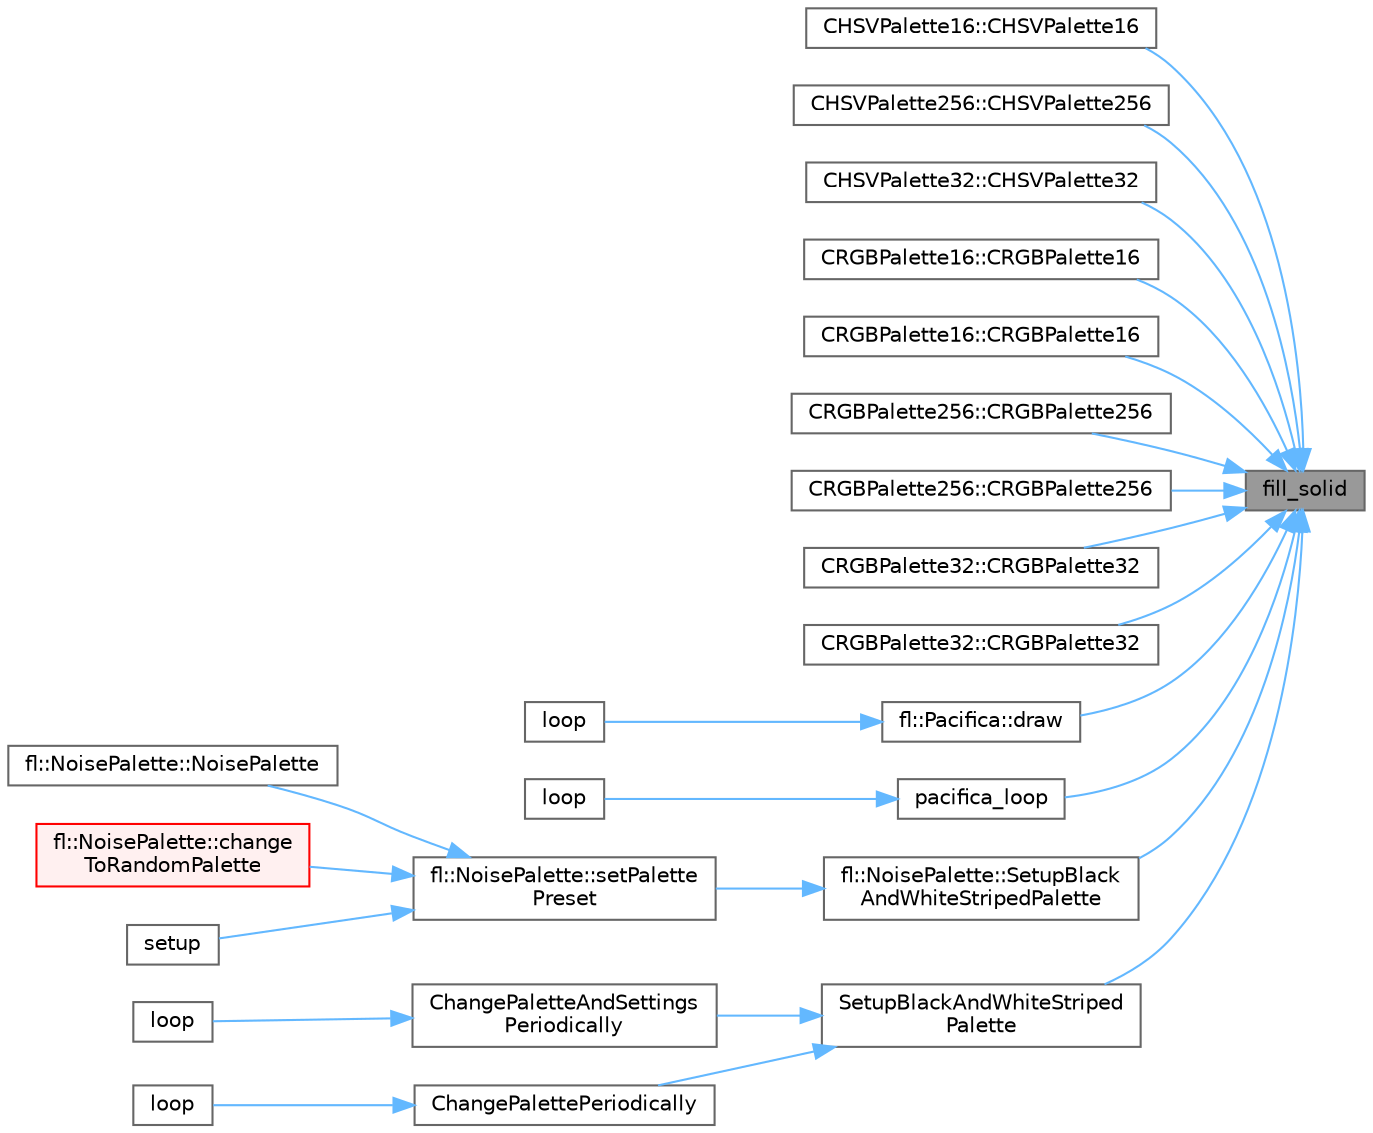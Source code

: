 digraph "fill_solid"
{
 // LATEX_PDF_SIZE
  bgcolor="transparent";
  edge [fontname=Helvetica,fontsize=10,labelfontname=Helvetica,labelfontsize=10];
  node [fontname=Helvetica,fontsize=10,shape=box,height=0.2,width=0.4];
  rankdir="RL";
  Node1 [id="Node000001",label="fill_solid",height=0.2,width=0.4,color="gray40", fillcolor="grey60", style="filled", fontcolor="black",tooltip="Fill a range of LEDs with a solid color."];
  Node1 -> Node2 [id="edge1_Node000001_Node000002",dir="back",color="steelblue1",style="solid",tooltip=" "];
  Node2 [id="Node000002",label="CHSVPalette16::CHSVPalette16",height=0.2,width=0.4,color="grey40", fillcolor="white", style="filled",URL="$d6/d39/group___palette_classes.html#a027e4e8f0ea7f2e8622e2376e3699e40",tooltip="Create palette filled with one color."];
  Node1 -> Node3 [id="edge2_Node000001_Node000003",dir="back",color="steelblue1",style="solid",tooltip=" "];
  Node3 [id="Node000003",label="CHSVPalette256::CHSVPalette256",height=0.2,width=0.4,color="grey40", fillcolor="white", style="filled",URL="$d6/d39/group___palette_classes.html#a6b0595b0dcf855b06ddce441c6293ab5",tooltip="Create palette filled with one color."];
  Node1 -> Node4 [id="edge3_Node000001_Node000004",dir="back",color="steelblue1",style="solid",tooltip=" "];
  Node4 [id="Node000004",label="CHSVPalette32::CHSVPalette32",height=0.2,width=0.4,color="grey40", fillcolor="white", style="filled",URL="$d6/d39/group___palette_classes.html#afef05a5d4701172ad4d3e6ad1c5fe94c",tooltip="Create palette filled with one color."];
  Node1 -> Node5 [id="edge4_Node000001_Node000005",dir="back",color="steelblue1",style="solid",tooltip=" "];
  Node5 [id="Node000005",label="CRGBPalette16::CRGBPalette16",height=0.2,width=0.4,color="grey40", fillcolor="white", style="filled",URL="$d6/d39/group___palette_classes.html#a033c8a5975d58a1dd4d90ce443a345df",tooltip="Create palette filled with one color."];
  Node1 -> Node6 [id="edge5_Node000001_Node000006",dir="back",color="steelblue1",style="solid",tooltip=" "];
  Node6 [id="Node000006",label="CRGBPalette16::CRGBPalette16",height=0.2,width=0.4,color="grey40", fillcolor="white", style="filled",URL="$d6/d39/group___palette_classes.html#ade5399d22623dd135a908e467ac7d143",tooltip="Create palette filled with one color."];
  Node1 -> Node7 [id="edge6_Node000001_Node000007",dir="back",color="steelblue1",style="solid",tooltip=" "];
  Node7 [id="Node000007",label="CRGBPalette256::CRGBPalette256",height=0.2,width=0.4,color="grey40", fillcolor="white", style="filled",URL="$d6/d39/group___palette_classes.html#a9155e7d5e6dd529c4e54277ac8dfd9ea",tooltip="Create palette filled with one color."];
  Node1 -> Node8 [id="edge7_Node000001_Node000008",dir="back",color="steelblue1",style="solid",tooltip=" "];
  Node8 [id="Node000008",label="CRGBPalette256::CRGBPalette256",height=0.2,width=0.4,color="grey40", fillcolor="white", style="filled",URL="$d6/d39/group___palette_classes.html#ae74434581d40b24a0d405640109a8784",tooltip="Create palette filled with one color."];
  Node1 -> Node9 [id="edge8_Node000001_Node000009",dir="back",color="steelblue1",style="solid",tooltip=" "];
  Node9 [id="Node000009",label="CRGBPalette32::CRGBPalette32",height=0.2,width=0.4,color="grey40", fillcolor="white", style="filled",URL="$d6/d39/group___palette_classes.html#a16132eb10650baddb16cea425903af2b",tooltip="Create palette filled with one color."];
  Node1 -> Node10 [id="edge9_Node000001_Node000010",dir="back",color="steelblue1",style="solid",tooltip=" "];
  Node10 [id="Node000010",label="CRGBPalette32::CRGBPalette32",height=0.2,width=0.4,color="grey40", fillcolor="white", style="filled",URL="$d6/d39/group___palette_classes.html#a4019959afa78dea95cadc86fd7d20da2",tooltip="Create palette filled with one color."];
  Node1 -> Node11 [id="edge10_Node000001_Node000011",dir="back",color="steelblue1",style="solid",tooltip=" "];
  Node11 [id="Node000011",label="fl::Pacifica::draw",height=0.2,width=0.4,color="grey40", fillcolor="white", style="filled",URL="$d2/db2/classfl_1_1_pacifica.html#a264d0c1db5db60028b6fab87af13d700",tooltip=" "];
  Node11 -> Node12 [id="edge11_Node000011_Node000012",dir="back",color="steelblue1",style="solid",tooltip=" "];
  Node12 [id="Node000012",label="loop",height=0.2,width=0.4,color="grey40", fillcolor="white", style="filled",URL="$dc/ded/_fx_pacifica_8ino.html#afe461d27b9c48d5921c00d521181f12f",tooltip=" "];
  Node1 -> Node13 [id="edge12_Node000001_Node000013",dir="back",color="steelblue1",style="solid",tooltip=" "];
  Node13 [id="Node000013",label="pacifica_loop",height=0.2,width=0.4,color="grey40", fillcolor="white", style="filled",URL="$dc/d25/_pacifica_8ino.html#a158d427a947ef0a715c7ffd916346acc",tooltip=" "];
  Node13 -> Node14 [id="edge13_Node000013_Node000014",dir="back",color="steelblue1",style="solid",tooltip=" "];
  Node14 [id="Node000014",label="loop",height=0.2,width=0.4,color="grey40", fillcolor="white", style="filled",URL="$dc/d25/_pacifica_8ino.html#afe461d27b9c48d5921c00d521181f12f",tooltip=" "];
  Node1 -> Node15 [id="edge14_Node000001_Node000015",dir="back",color="steelblue1",style="solid",tooltip=" "];
  Node15 [id="Node000015",label="fl::NoisePalette::SetupBlack\lAndWhiteStripedPalette",height=0.2,width=0.4,color="grey40", fillcolor="white", style="filled",URL="$d9/d41/classfl_1_1_noise_palette.html#a3edcb0dfbc5280fffcd9776bc59f6899",tooltip=" "];
  Node15 -> Node16 [id="edge15_Node000015_Node000016",dir="back",color="steelblue1",style="solid",tooltip=" "];
  Node16 [id="Node000016",label="fl::NoisePalette::setPalette\lPreset",height=0.2,width=0.4,color="grey40", fillcolor="white", style="filled",URL="$d9/d41/classfl_1_1_noise_palette.html#ae6488d109988a70f949dba4dd8f3d2ed",tooltip=" "];
  Node16 -> Node17 [id="edge16_Node000016_Node000017",dir="back",color="steelblue1",style="solid",tooltip=" "];
  Node17 [id="Node000017",label="fl::NoisePalette::NoisePalette",height=0.2,width=0.4,color="grey40", fillcolor="white", style="filled",URL="$d9/d41/classfl_1_1_noise_palette.html#ace0d9f2e7767ae3fb89dc47434024244",tooltip=" "];
  Node16 -> Node18 [id="edge17_Node000016_Node000018",dir="back",color="steelblue1",style="solid",tooltip=" "];
  Node18 [id="Node000018",label="fl::NoisePalette::change\lToRandomPalette",height=0.2,width=0.4,color="red", fillcolor="#FFF0F0", style="filled",URL="$d9/d41/classfl_1_1_noise_palette.html#a42d01b57f572eeb194742aef96d9c755",tooltip=" "];
  Node16 -> Node20 [id="edge18_Node000016_Node000020",dir="back",color="steelblue1",style="solid",tooltip=" "];
  Node20 [id="Node000020",label="setup",height=0.2,width=0.4,color="grey40", fillcolor="white", style="filled",URL="$d6/d35/_fx_engine_8ino.html#a4fc01d736fe50cf5b977f755b675f11d",tooltip=" "];
  Node1 -> Node21 [id="edge19_Node000001_Node000021",dir="back",color="steelblue1",style="solid",tooltip=" "];
  Node21 [id="Node000021",label="SetupBlackAndWhiteStriped\lPalette",height=0.2,width=0.4,color="grey40", fillcolor="white", style="filled",URL="$d1/dc5/_color_palette_8ino.html#afea43f4d537a50569a537b9fa2bc2f26",tooltip=" "];
  Node21 -> Node22 [id="edge20_Node000021_Node000022",dir="back",color="steelblue1",style="solid",tooltip=" "];
  Node22 [id="Node000022",label="ChangePaletteAndSettings\lPeriodically",height=0.2,width=0.4,color="grey40", fillcolor="white", style="filled",URL="$da/dda/_noise_plus_palette_8ino.html#a2985d4b1841f40d48227c9b68cdfd2e6",tooltip=" "];
  Node22 -> Node23 [id="edge21_Node000022_Node000023",dir="back",color="steelblue1",style="solid",tooltip=" "];
  Node23 [id="Node000023",label="loop",height=0.2,width=0.4,color="grey40", fillcolor="white", style="filled",URL="$da/dda/_noise_plus_palette_8ino.html#afe461d27b9c48d5921c00d521181f12f",tooltip=" "];
  Node21 -> Node24 [id="edge22_Node000021_Node000024",dir="back",color="steelblue1",style="solid",tooltip=" "];
  Node24 [id="Node000024",label="ChangePalettePeriodically",height=0.2,width=0.4,color="grey40", fillcolor="white", style="filled",URL="$d1/dc5/_color_palette_8ino.html#a50c2e0f8c7120112ab44db6f47400021",tooltip=" "];
  Node24 -> Node25 [id="edge23_Node000024_Node000025",dir="back",color="steelblue1",style="solid",tooltip=" "];
  Node25 [id="Node000025",label="loop",height=0.2,width=0.4,color="grey40", fillcolor="white", style="filled",URL="$d1/dc5/_color_palette_8ino.html#afe461d27b9c48d5921c00d521181f12f",tooltip=" "];
}

